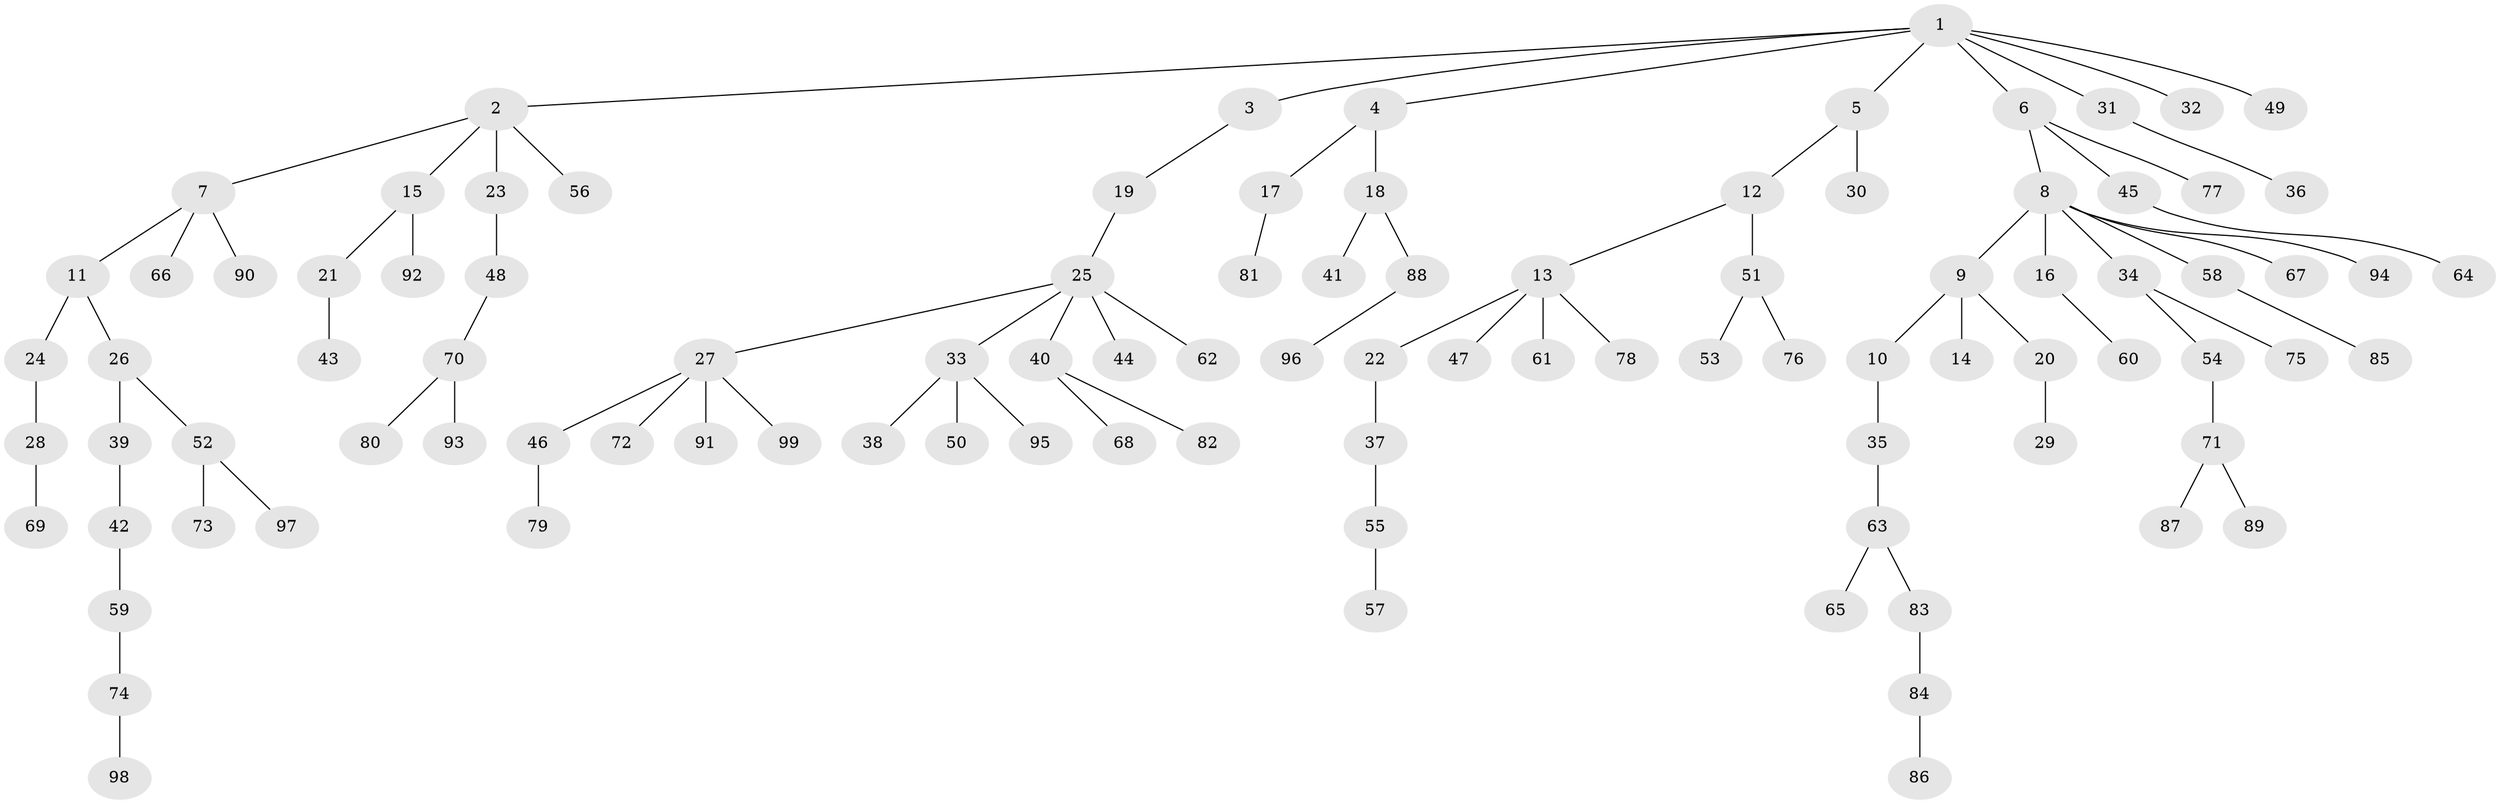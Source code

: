 // coarse degree distribution, {9: 0.014492753623188406, 6: 0.014492753623188406, 2: 0.2028985507246377, 4: 0.057971014492753624, 3: 0.07246376811594203, 5: 0.043478260869565216, 7: 0.014492753623188406, 1: 0.5797101449275363}
// Generated by graph-tools (version 1.1) at 2025/42/03/06/25 10:42:04]
// undirected, 99 vertices, 98 edges
graph export_dot {
graph [start="1"]
  node [color=gray90,style=filled];
  1;
  2;
  3;
  4;
  5;
  6;
  7;
  8;
  9;
  10;
  11;
  12;
  13;
  14;
  15;
  16;
  17;
  18;
  19;
  20;
  21;
  22;
  23;
  24;
  25;
  26;
  27;
  28;
  29;
  30;
  31;
  32;
  33;
  34;
  35;
  36;
  37;
  38;
  39;
  40;
  41;
  42;
  43;
  44;
  45;
  46;
  47;
  48;
  49;
  50;
  51;
  52;
  53;
  54;
  55;
  56;
  57;
  58;
  59;
  60;
  61;
  62;
  63;
  64;
  65;
  66;
  67;
  68;
  69;
  70;
  71;
  72;
  73;
  74;
  75;
  76;
  77;
  78;
  79;
  80;
  81;
  82;
  83;
  84;
  85;
  86;
  87;
  88;
  89;
  90;
  91;
  92;
  93;
  94;
  95;
  96;
  97;
  98;
  99;
  1 -- 2;
  1 -- 3;
  1 -- 4;
  1 -- 5;
  1 -- 6;
  1 -- 31;
  1 -- 32;
  1 -- 49;
  2 -- 7;
  2 -- 15;
  2 -- 23;
  2 -- 56;
  3 -- 19;
  4 -- 17;
  4 -- 18;
  5 -- 12;
  5 -- 30;
  6 -- 8;
  6 -- 45;
  6 -- 77;
  7 -- 11;
  7 -- 66;
  7 -- 90;
  8 -- 9;
  8 -- 16;
  8 -- 34;
  8 -- 58;
  8 -- 67;
  8 -- 94;
  9 -- 10;
  9 -- 14;
  9 -- 20;
  10 -- 35;
  11 -- 24;
  11 -- 26;
  12 -- 13;
  12 -- 51;
  13 -- 22;
  13 -- 47;
  13 -- 61;
  13 -- 78;
  15 -- 21;
  15 -- 92;
  16 -- 60;
  17 -- 81;
  18 -- 41;
  18 -- 88;
  19 -- 25;
  20 -- 29;
  21 -- 43;
  22 -- 37;
  23 -- 48;
  24 -- 28;
  25 -- 27;
  25 -- 33;
  25 -- 40;
  25 -- 44;
  25 -- 62;
  26 -- 39;
  26 -- 52;
  27 -- 46;
  27 -- 72;
  27 -- 91;
  27 -- 99;
  28 -- 69;
  31 -- 36;
  33 -- 38;
  33 -- 50;
  33 -- 95;
  34 -- 54;
  34 -- 75;
  35 -- 63;
  37 -- 55;
  39 -- 42;
  40 -- 68;
  40 -- 82;
  42 -- 59;
  45 -- 64;
  46 -- 79;
  48 -- 70;
  51 -- 53;
  51 -- 76;
  52 -- 73;
  52 -- 97;
  54 -- 71;
  55 -- 57;
  58 -- 85;
  59 -- 74;
  63 -- 65;
  63 -- 83;
  70 -- 80;
  70 -- 93;
  71 -- 87;
  71 -- 89;
  74 -- 98;
  83 -- 84;
  84 -- 86;
  88 -- 96;
}
